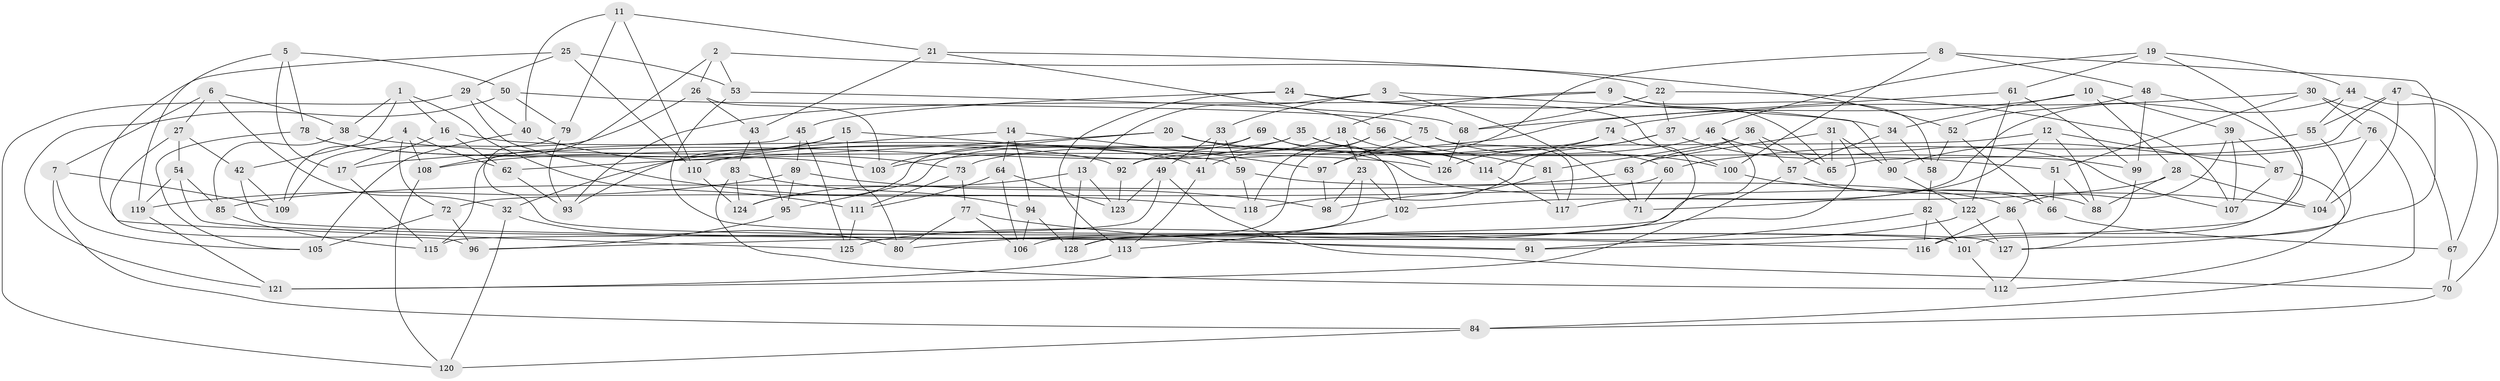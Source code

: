 // Generated by graph-tools (version 1.1) at 2025/26/03/09/25 03:26:58]
// undirected, 128 vertices, 256 edges
graph export_dot {
graph [start="1"]
  node [color=gray90,style=filled];
  1;
  2;
  3;
  4;
  5;
  6;
  7;
  8;
  9;
  10;
  11;
  12;
  13;
  14;
  15;
  16;
  17;
  18;
  19;
  20;
  21;
  22;
  23;
  24;
  25;
  26;
  27;
  28;
  29;
  30;
  31;
  32;
  33;
  34;
  35;
  36;
  37;
  38;
  39;
  40;
  41;
  42;
  43;
  44;
  45;
  46;
  47;
  48;
  49;
  50;
  51;
  52;
  53;
  54;
  55;
  56;
  57;
  58;
  59;
  60;
  61;
  62;
  63;
  64;
  65;
  66;
  67;
  68;
  69;
  70;
  71;
  72;
  73;
  74;
  75;
  76;
  77;
  78;
  79;
  80;
  81;
  82;
  83;
  84;
  85;
  86;
  87;
  88;
  89;
  90;
  91;
  92;
  93;
  94;
  95;
  96;
  97;
  98;
  99;
  100;
  101;
  102;
  103;
  104;
  105;
  106;
  107;
  108;
  109;
  110;
  111;
  112;
  113;
  114;
  115;
  116;
  117;
  118;
  119;
  120;
  121;
  122;
  123;
  124;
  125;
  126;
  127;
  128;
  1 -- 16;
  1 -- 111;
  1 -- 38;
  1 -- 42;
  2 -- 108;
  2 -- 53;
  2 -- 26;
  2 -- 52;
  3 -- 71;
  3 -- 33;
  3 -- 13;
  3 -- 90;
  4 -- 108;
  4 -- 62;
  4 -- 72;
  4 -- 109;
  5 -- 50;
  5 -- 119;
  5 -- 17;
  5 -- 78;
  6 -- 32;
  6 -- 27;
  6 -- 38;
  6 -- 7;
  7 -- 105;
  7 -- 109;
  7 -- 84;
  8 -- 100;
  8 -- 97;
  8 -- 127;
  8 -- 48;
  9 -- 58;
  9 -- 18;
  9 -- 93;
  9 -- 65;
  10 -- 34;
  10 -- 39;
  10 -- 28;
  10 -- 17;
  11 -- 110;
  11 -- 40;
  11 -- 79;
  11 -- 21;
  12 -- 71;
  12 -- 92;
  12 -- 88;
  12 -- 87;
  13 -- 123;
  13 -- 128;
  13 -- 124;
  14 -- 94;
  14 -- 64;
  14 -- 97;
  14 -- 32;
  15 -- 80;
  15 -- 108;
  15 -- 93;
  15 -- 59;
  16 -- 62;
  16 -- 17;
  16 -- 41;
  17 -- 115;
  18 -- 23;
  18 -- 41;
  18 -- 114;
  19 -- 46;
  19 -- 61;
  19 -- 44;
  19 -- 91;
  20 -- 103;
  20 -- 99;
  20 -- 62;
  20 -- 88;
  21 -- 22;
  21 -- 43;
  21 -- 56;
  22 -- 107;
  22 -- 37;
  22 -- 68;
  23 -- 102;
  23 -- 106;
  23 -- 98;
  24 -- 34;
  24 -- 45;
  24 -- 100;
  24 -- 113;
  25 -- 53;
  25 -- 29;
  25 -- 125;
  25 -- 110;
  26 -- 103;
  26 -- 109;
  26 -- 43;
  27 -- 42;
  27 -- 96;
  27 -- 54;
  28 -- 104;
  28 -- 102;
  28 -- 88;
  29 -- 40;
  29 -- 118;
  29 -- 120;
  30 -- 76;
  30 -- 67;
  30 -- 51;
  30 -- 74;
  31 -- 90;
  31 -- 65;
  31 -- 63;
  31 -- 80;
  32 -- 80;
  32 -- 120;
  33 -- 49;
  33 -- 41;
  33 -- 59;
  34 -- 58;
  34 -- 57;
  35 -- 60;
  35 -- 95;
  35 -- 103;
  35 -- 114;
  36 -- 63;
  36 -- 57;
  36 -- 81;
  36 -- 65;
  37 -- 51;
  37 -- 118;
  37 -- 114;
  38 -- 126;
  38 -- 85;
  39 -- 107;
  39 -- 87;
  39 -- 86;
  40 -- 73;
  40 -- 105;
  41 -- 113;
  42 -- 109;
  42 -- 91;
  43 -- 95;
  43 -- 83;
  44 -- 117;
  44 -- 55;
  44 -- 67;
  45 -- 125;
  45 -- 115;
  45 -- 89;
  46 -- 73;
  46 -- 96;
  46 -- 107;
  47 -- 65;
  47 -- 70;
  47 -- 55;
  47 -- 104;
  48 -- 116;
  48 -- 52;
  48 -- 99;
  49 -- 123;
  49 -- 70;
  49 -- 115;
  50 -- 121;
  50 -- 75;
  50 -- 79;
  51 -- 88;
  51 -- 66;
  52 -- 66;
  52 -- 58;
  53 -- 127;
  53 -- 68;
  54 -- 116;
  54 -- 85;
  54 -- 119;
  55 -- 60;
  55 -- 101;
  56 -- 118;
  56 -- 81;
  56 -- 128;
  57 -- 121;
  57 -- 66;
  58 -- 82;
  59 -- 86;
  59 -- 118;
  60 -- 72;
  60 -- 71;
  61 -- 99;
  61 -- 122;
  61 -- 68;
  62 -- 93;
  63 -- 71;
  63 -- 85;
  64 -- 111;
  64 -- 106;
  64 -- 123;
  66 -- 67;
  67 -- 70;
  68 -- 126;
  69 -- 92;
  69 -- 102;
  69 -- 124;
  69 -- 126;
  70 -- 84;
  72 -- 105;
  72 -- 96;
  73 -- 111;
  73 -- 77;
  74 -- 128;
  74 -- 110;
  74 -- 126;
  75 -- 117;
  75 -- 100;
  75 -- 97;
  76 -- 90;
  76 -- 104;
  76 -- 84;
  77 -- 91;
  77 -- 106;
  77 -- 80;
  78 -- 103;
  78 -- 105;
  78 -- 92;
  79 -- 101;
  79 -- 93;
  81 -- 98;
  81 -- 117;
  82 -- 116;
  82 -- 91;
  82 -- 101;
  83 -- 124;
  83 -- 112;
  83 -- 94;
  84 -- 120;
  85 -- 115;
  86 -- 112;
  86 -- 116;
  87 -- 107;
  87 -- 112;
  89 -- 119;
  89 -- 98;
  89 -- 95;
  90 -- 122;
  92 -- 123;
  94 -- 106;
  94 -- 128;
  95 -- 96;
  97 -- 98;
  99 -- 127;
  100 -- 104;
  101 -- 112;
  102 -- 113;
  108 -- 120;
  110 -- 124;
  111 -- 125;
  113 -- 121;
  114 -- 117;
  119 -- 121;
  122 -- 125;
  122 -- 127;
}
